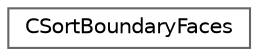 digraph "Graphical Class Hierarchy"
{
 // LATEX_PDF_SIZE
  bgcolor="transparent";
  edge [fontname=Helvetica,fontsize=10,labelfontname=Helvetica,labelfontsize=10];
  node [fontname=Helvetica,fontsize=10,shape=box,height=0.2,width=0.4];
  rankdir="LR";
  Node0 [id="Node000000",label="CSortBoundaryFaces",height=0.2,width=0.4,color="grey40", fillcolor="white", style="filled",URL="$structCSortBoundaryFaces.html",tooltip="Functor, used for a different sorting of the faces than the < operator of CSurfaceElementFEM."];
}

